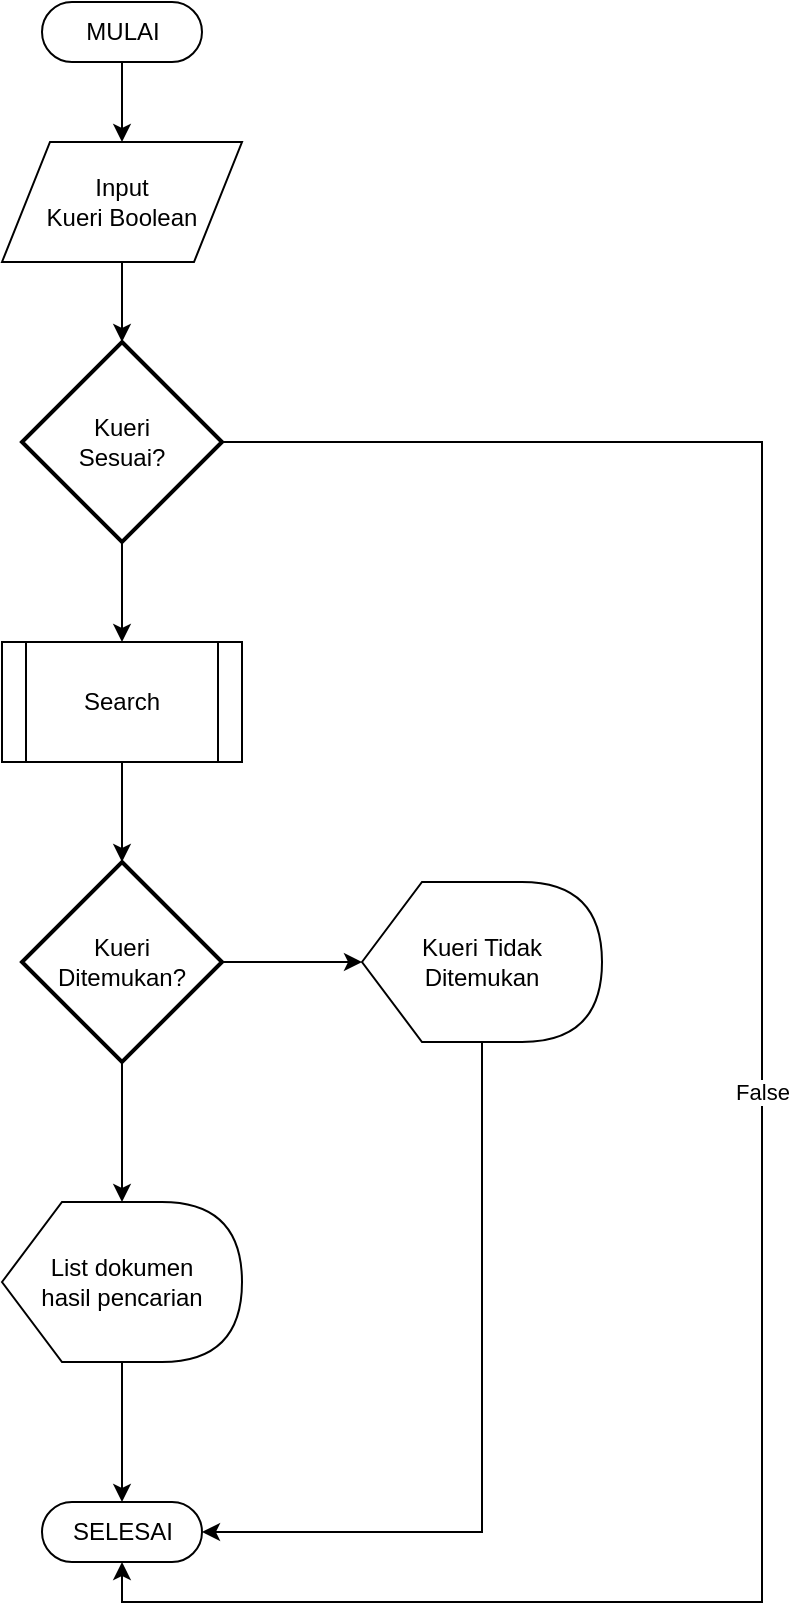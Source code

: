<mxfile version="12.3.3" type="github" pages="1"><diagram id="C_pFJfPf-g4NJKi51Iua" name="Page-1"><mxGraphModel dx="936" dy="588" grid="1" gridSize="10" guides="1" tooltips="1" connect="1" arrows="1" fold="1" page="1" pageScale="1" pageWidth="850" pageHeight="1100" math="0" shadow="0"><root><mxCell id="0"/><mxCell id="1" parent="0"/><mxCell id="fnXHt6ibqTjwRK5xo47p-7" style="edgeStyle=orthogonalEdgeStyle;rounded=0;orthogonalLoop=1;jettySize=auto;html=1;exitX=0.5;exitY=0.5;exitDx=0;exitDy=15;exitPerimeter=0;entryX=0.5;entryY=0;entryDx=0;entryDy=0;" edge="1" parent="1" source="fnXHt6ibqTjwRK5xo47p-1" target="fnXHt6ibqTjwRK5xo47p-4"><mxGeometry relative="1" as="geometry"/></mxCell><mxCell id="fnXHt6ibqTjwRK5xo47p-1" value="MULAI" style="html=1;dashed=0;whitespace=wrap;shape=mxgraph.dfd.start" vertex="1" parent="1"><mxGeometry x="320" width="80" height="30" as="geometry"/></mxCell><mxCell id="fnXHt6ibqTjwRK5xo47p-2" value="SELESAI" style="html=1;dashed=0;whitespace=wrap;shape=mxgraph.dfd.start" vertex="1" parent="1"><mxGeometry x="320" y="750" width="80" height="30" as="geometry"/></mxCell><mxCell id="fnXHt6ibqTjwRK5xo47p-4" value="Input&lt;br&gt;Kueri Boolean" style="shape=parallelogram;perimeter=parallelogramPerimeter;whiteSpace=wrap;html=1;" vertex="1" parent="1"><mxGeometry x="300" y="70" width="120" height="60" as="geometry"/></mxCell><mxCell id="fnXHt6ibqTjwRK5xo47p-6" value="" style="endArrow=classic;html=1;exitX=0.5;exitY=1;exitDx=0;exitDy=0;entryX=0.5;entryY=0;entryDx=0;entryDy=0;entryPerimeter=0;" edge="1" parent="1" source="fnXHt6ibqTjwRK5xo47p-4" target="fnXHt6ibqTjwRK5xo47p-8"><mxGeometry width="50" height="50" relative="1" as="geometry"><mxPoint x="300" y="580" as="sourcePoint"/><mxPoint x="350" y="530" as="targetPoint"/></mxGeometry></mxCell><mxCell id="fnXHt6ibqTjwRK5xo47p-11" value="False" style="edgeStyle=orthogonalEdgeStyle;rounded=0;orthogonalLoop=1;jettySize=auto;html=1;exitX=1;exitY=0.5;exitDx=0;exitDy=0;exitPerimeter=0;entryX=0.5;entryY=0.5;entryDx=0;entryDy=15;entryPerimeter=0;" edge="1" parent="1" source="fnXHt6ibqTjwRK5xo47p-8" target="fnXHt6ibqTjwRK5xo47p-2"><mxGeometry relative="1" as="geometry"><Array as="points"><mxPoint x="680" y="220"/><mxPoint x="680" y="800"/><mxPoint x="360" y="800"/></Array></mxGeometry></mxCell><mxCell id="fnXHt6ibqTjwRK5xo47p-15" style="edgeStyle=orthogonalEdgeStyle;rounded=0;orthogonalLoop=1;jettySize=auto;html=1;exitX=0.5;exitY=1;exitDx=0;exitDy=0;exitPerimeter=0;entryX=0.5;entryY=0;entryDx=0;entryDy=0;" edge="1" parent="1" source="fnXHt6ibqTjwRK5xo47p-8" target="fnXHt6ibqTjwRK5xo47p-14"><mxGeometry relative="1" as="geometry"/></mxCell><mxCell id="fnXHt6ibqTjwRK5xo47p-8" value="Kueri&lt;br&gt;Sesuai?" style="strokeWidth=2;html=1;shape=mxgraph.flowchart.decision;whiteSpace=wrap;" vertex="1" parent="1"><mxGeometry x="310" y="170" width="100" height="100" as="geometry"/></mxCell><mxCell id="fnXHt6ibqTjwRK5xo47p-17" style="edgeStyle=orthogonalEdgeStyle;rounded=0;orthogonalLoop=1;jettySize=auto;html=1;entryX=0.5;entryY=0;entryDx=0;entryDy=0;entryPerimeter=0;" edge="1" parent="1" source="fnXHt6ibqTjwRK5xo47p-14" target="fnXHt6ibqTjwRK5xo47p-16"><mxGeometry relative="1" as="geometry"/></mxCell><mxCell id="fnXHt6ibqTjwRK5xo47p-14" value="Search" style="shape=process;whiteSpace=wrap;html=1;backgroundOutline=1;" vertex="1" parent="1"><mxGeometry x="300" y="320" width="120" height="60" as="geometry"/></mxCell><mxCell id="fnXHt6ibqTjwRK5xo47p-24" style="edgeStyle=orthogonalEdgeStyle;rounded=0;orthogonalLoop=1;jettySize=auto;html=1;exitX=0.5;exitY=1;exitDx=0;exitDy=0;exitPerimeter=0;" edge="1" parent="1" source="fnXHt6ibqTjwRK5xo47p-16" target="fnXHt6ibqTjwRK5xo47p-20"><mxGeometry relative="1" as="geometry"/></mxCell><mxCell id="fnXHt6ibqTjwRK5xo47p-25" style="edgeStyle=orthogonalEdgeStyle;rounded=0;orthogonalLoop=1;jettySize=auto;html=1;" edge="1" parent="1" source="fnXHt6ibqTjwRK5xo47p-16" target="fnXHt6ibqTjwRK5xo47p-19"><mxGeometry relative="1" as="geometry"/></mxCell><mxCell id="fnXHt6ibqTjwRK5xo47p-16" value="Kueri&lt;br&gt;Ditemukan?" style="strokeWidth=2;html=1;shape=mxgraph.flowchart.decision;whiteSpace=wrap;" vertex="1" parent="1"><mxGeometry x="310" y="430" width="100" height="100" as="geometry"/></mxCell><mxCell id="fnXHt6ibqTjwRK5xo47p-29" style="edgeStyle=orthogonalEdgeStyle;rounded=0;orthogonalLoop=1;jettySize=auto;html=1;entryX=1;entryY=0.5;entryDx=0;entryDy=0;entryPerimeter=0;" edge="1" parent="1" source="fnXHt6ibqTjwRK5xo47p-19" target="fnXHt6ibqTjwRK5xo47p-2"><mxGeometry relative="1" as="geometry"><Array as="points"><mxPoint x="540" y="765"/></Array></mxGeometry></mxCell><mxCell id="fnXHt6ibqTjwRK5xo47p-19" value="Kueri Tidak Ditemukan" style="shape=display;whiteSpace=wrap;html=1;" vertex="1" parent="1"><mxGeometry x="480" y="440" width="120" height="80" as="geometry"/></mxCell><mxCell id="fnXHt6ibqTjwRK5xo47p-23" style="edgeStyle=orthogonalEdgeStyle;rounded=0;orthogonalLoop=1;jettySize=auto;html=1;entryX=0.5;entryY=0.5;entryDx=0;entryDy=-15;entryPerimeter=0;" edge="1" parent="1" source="fnXHt6ibqTjwRK5xo47p-20" target="fnXHt6ibqTjwRK5xo47p-2"><mxGeometry relative="1" as="geometry"/></mxCell><mxCell id="fnXHt6ibqTjwRK5xo47p-20" value="List dokumen&lt;br&gt;hasil pencarian" style="shape=display;whiteSpace=wrap;html=1;" vertex="1" parent="1"><mxGeometry x="300" y="600" width="120" height="80" as="geometry"/></mxCell></root></mxGraphModel></diagram></mxfile>
